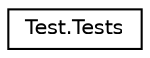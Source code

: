 digraph "Graphical Class Hierarchy"
{
 // INTERACTIVE_SVG=YES
 // LATEX_PDF_SIZE
  edge [fontname="Helvetica",fontsize="10",labelfontname="Helvetica",labelfontsize="10"];
  node [fontname="Helvetica",fontsize="10",shape=record];
  rankdir="LR";
  Node0 [label="Test.Tests",height=0.2,width=0.4,color="black", fillcolor="white", style="filled",URL="$classTest_1_1Tests.html",tooltip="Pruebas de las diferentes Users story."];
}
